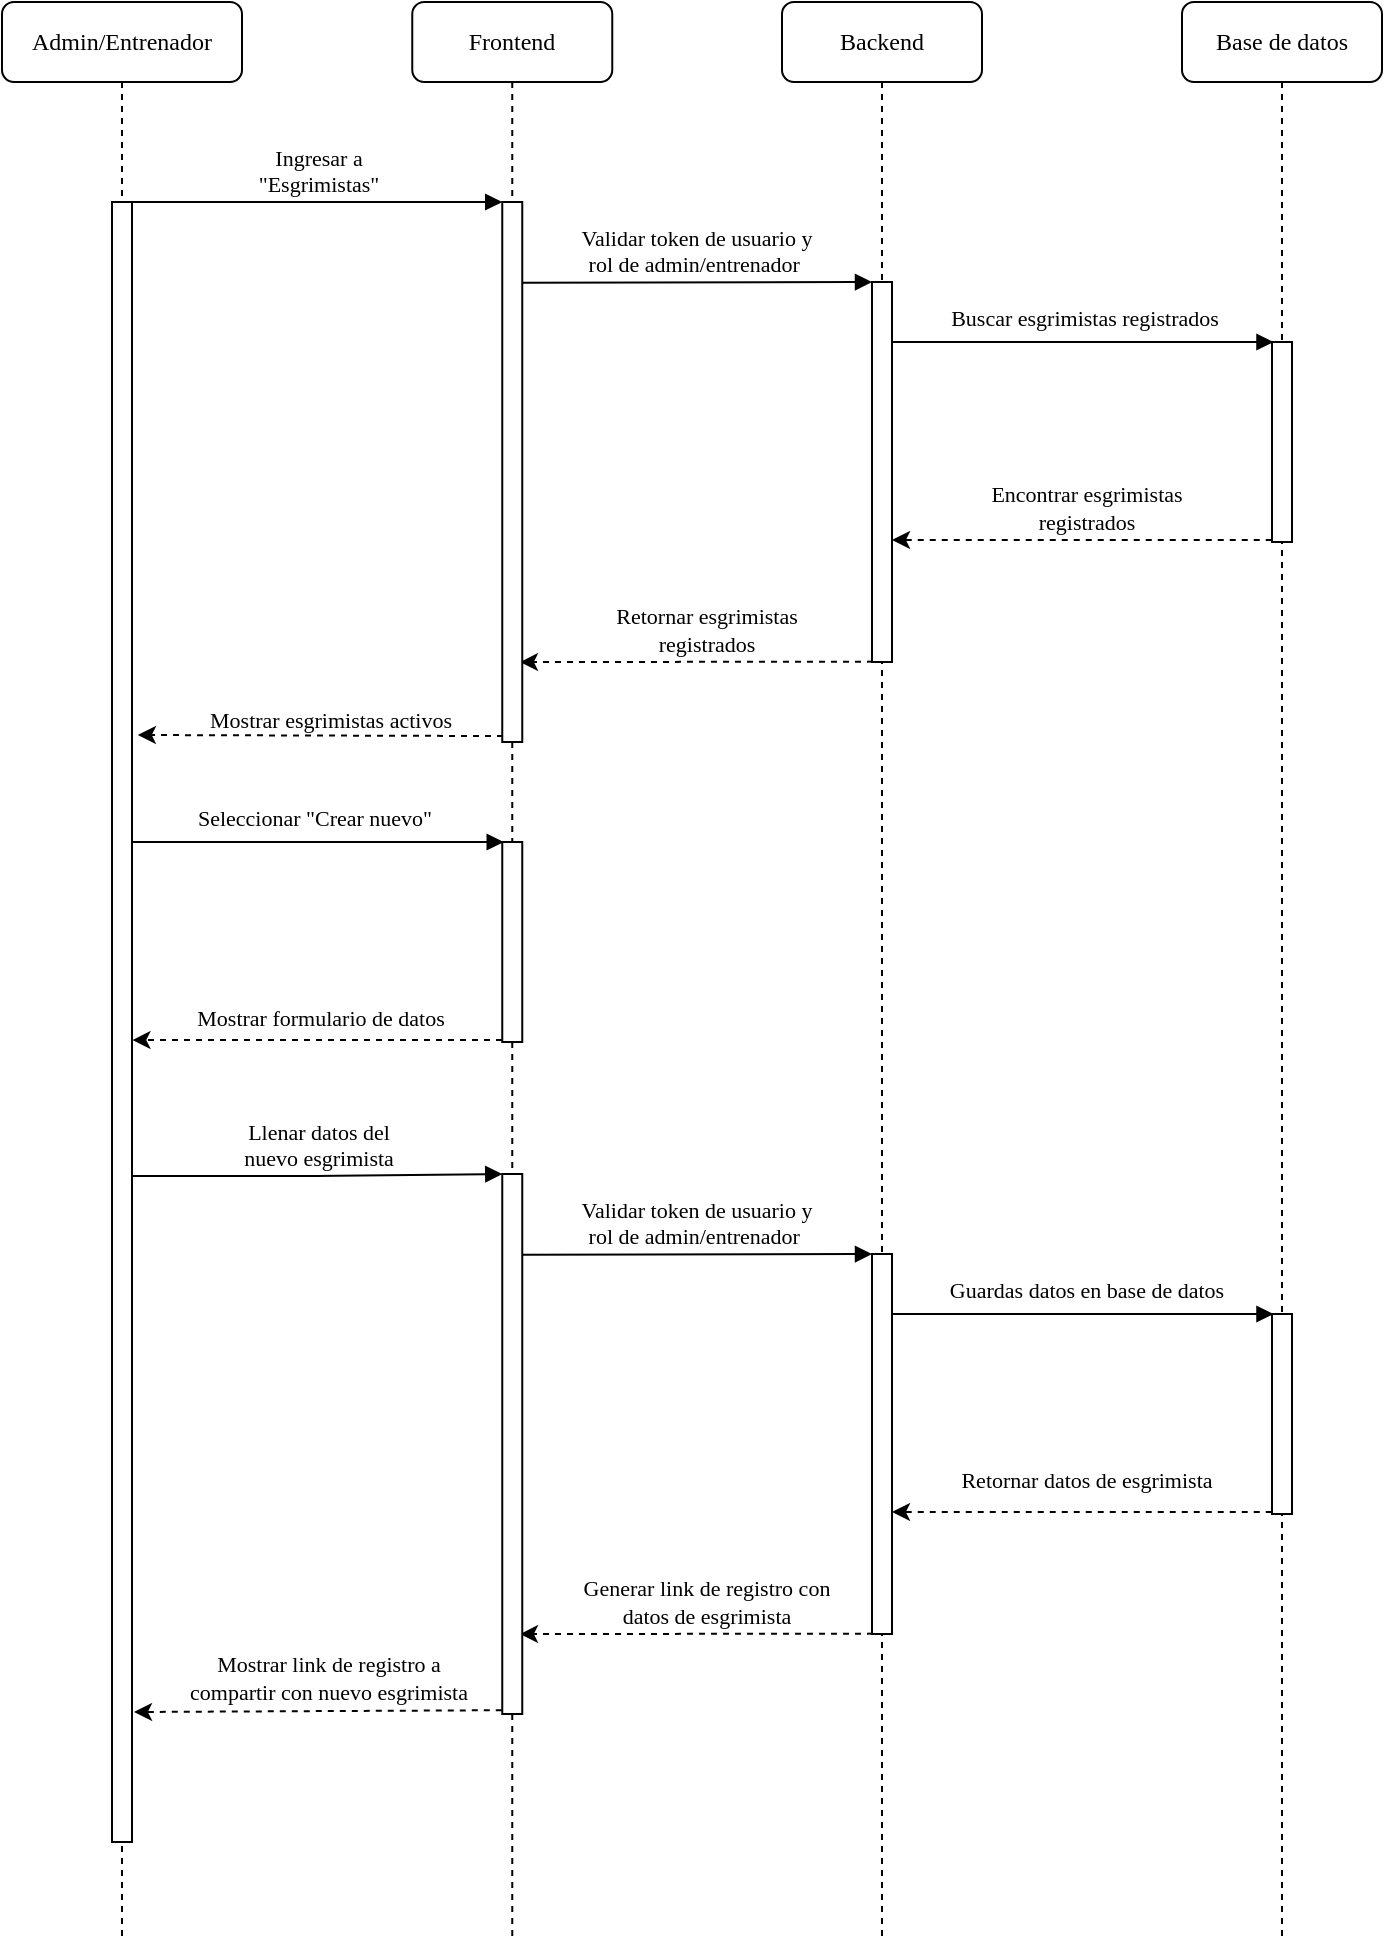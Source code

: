 <mxfile version="21.6.6" type="device" pages="2">
  <diagram id="Gi5_93j05Tq5kSE1P_lF" name="Page-2">
    <mxGraphModel dx="1266" dy="746" grid="1" gridSize="10" guides="1" tooltips="1" connect="1" arrows="1" fold="1" page="1" pageScale="1" pageWidth="850" pageHeight="1100" math="0" shadow="0">
      <root>
        <mxCell id="0" />
        <mxCell id="1" parent="0" />
        <mxCell id="ZZxpTI72Ch4nWyN-9ozh-1" value="Backend" style="shape=umlLifeline;perimeter=lifelinePerimeter;whiteSpace=wrap;html=1;container=1;collapsible=0;recursiveResize=0;outlineConnect=0;rounded=1;shadow=0;comic=0;labelBackgroundColor=none;strokeWidth=1;fontFamily=Verdana;fontSize=12;align=center;" parent="1" vertex="1">
          <mxGeometry x="620" y="270" width="100" height="970" as="geometry" />
        </mxCell>
        <mxCell id="ZZxpTI72Ch4nWyN-9ozh-2" value="" style="html=1;points=[];perimeter=orthogonalPerimeter;rounded=0;shadow=0;comic=0;labelBackgroundColor=none;strokeWidth=1;fontFamily=Verdana;fontSize=12;align=center;" parent="ZZxpTI72Ch4nWyN-9ozh-1" vertex="1">
          <mxGeometry x="45" y="140" width="10" height="190" as="geometry" />
        </mxCell>
        <mxCell id="ZZxpTI72Ch4nWyN-9ozh-6" value="Base de datos" style="shape=umlLifeline;perimeter=lifelinePerimeter;whiteSpace=wrap;html=1;container=1;collapsible=0;recursiveResize=0;outlineConnect=0;rounded=1;shadow=0;comic=0;labelBackgroundColor=none;strokeWidth=1;fontFamily=Verdana;fontSize=12;align=center;" parent="1" vertex="1">
          <mxGeometry x="820" y="270" width="100" height="970" as="geometry" />
        </mxCell>
        <mxCell id="ZZxpTI72Ch4nWyN-9ozh-8" value="" style="html=1;points=[];perimeter=orthogonalPerimeter;rounded=0;shadow=0;comic=0;labelBackgroundColor=none;strokeWidth=1;fontFamily=Verdana;fontSize=12;align=center;" parent="ZZxpTI72Ch4nWyN-9ozh-6" vertex="1">
          <mxGeometry x="45" y="170" width="10" height="100" as="geometry" />
        </mxCell>
        <mxCell id="ZZxpTI72Ch4nWyN-9ozh-11" value="Admin/Entrenador" style="shape=umlLifeline;perimeter=lifelinePerimeter;whiteSpace=wrap;html=1;container=0;collapsible=0;recursiveResize=0;outlineConnect=0;rounded=1;shadow=0;comic=0;labelBackgroundColor=none;strokeWidth=1;fontFamily=Verdana;fontSize=12;align=center;" parent="1" vertex="1">
          <mxGeometry x="230" y="270" width="120" height="970" as="geometry" />
        </mxCell>
        <mxCell id="ZZxpTI72Ch4nWyN-9ozh-13" value="Ingresar a &lt;br style=&quot;font-size: 11px;&quot;&gt;&quot;Esgrimistas&quot;" style="html=1;verticalAlign=bottom;endArrow=block;entryX=0;entryY=0;labelBackgroundColor=none;fontFamily=Verdana;fontSize=11;edgeStyle=elbowEdgeStyle;elbow=vertical;" parent="1" source="ZZxpTI72Ch4nWyN-9ozh-12" target="ZZxpTI72Ch4nWyN-9ozh-22" edge="1">
          <mxGeometry x="-0.001" relative="1" as="geometry">
            <mxPoint x="407" y="380" as="sourcePoint" />
            <mxPoint as="offset" />
          </mxGeometry>
        </mxCell>
        <mxCell id="ZZxpTI72Ch4nWyN-9ozh-14" value="&lt;div style=&quot;font-size: 11px;&quot;&gt;Validar token de usuario y&lt;/div&gt;&lt;div style=&quot;font-size: 11px;&quot;&gt;rol de admin/entrenador&amp;nbsp;&lt;/div&gt;" style="html=1;verticalAlign=bottom;endArrow=block;entryX=0;entryY=0;labelBackgroundColor=none;fontFamily=Verdana;fontSize=11;edgeStyle=elbowEdgeStyle;elbow=vertical;" parent="1" edge="1">
          <mxGeometry relative="1" as="geometry">
            <mxPoint x="490.13" y="410.333" as="sourcePoint" />
            <mxPoint x="665" y="410.0" as="targetPoint" />
          </mxGeometry>
        </mxCell>
        <mxCell id="ZZxpTI72Ch4nWyN-9ozh-15" value="" style="endArrow=classic;html=1;rounded=0;dashed=1;exitX=-0.013;exitY=0.99;exitDx=0;exitDy=0;exitPerimeter=0;" parent="1" source="ZZxpTI72Ch4nWyN-9ozh-8" target="ZZxpTI72Ch4nWyN-9ozh-2" edge="1">
          <mxGeometry width="50" height="50" relative="1" as="geometry">
            <mxPoint x="680" y="590" as="sourcePoint" />
            <mxPoint x="710" y="530" as="targetPoint" />
          </mxGeometry>
        </mxCell>
        <mxCell id="ZZxpTI72Ch4nWyN-9ozh-16" value="Encontrar esgrimistas&lt;br style=&quot;font-size: 11px;&quot;&gt;registrados" style="edgeLabel;html=1;align=center;verticalAlign=middle;resizable=0;points=[];spacing=-4;fontSize=11;fontFamily=Verdana;labelBackgroundColor=none;" parent="ZZxpTI72Ch4nWyN-9ozh-15" vertex="1" connectable="0">
          <mxGeometry x="-0.173" relative="1" as="geometry">
            <mxPoint x="-15" y="-16" as="offset" />
          </mxGeometry>
        </mxCell>
        <mxCell id="ZZxpTI72Ch4nWyN-9ozh-17" value="" style="endArrow=classic;html=1;rounded=0;dashed=1;exitX=0.05;exitY=0.999;exitDx=0;exitDy=0;exitPerimeter=0;entryX=0.885;entryY=0.852;entryDx=0;entryDy=0;entryPerimeter=0;" parent="1" source="ZZxpTI72Ch4nWyN-9ozh-2" target="ZZxpTI72Ch4nWyN-9ozh-22" edge="1">
          <mxGeometry width="50" height="50" relative="1" as="geometry">
            <mxPoint x="669" y="740" as="sourcePoint" />
            <mxPoint x="540" y="630" as="targetPoint" />
          </mxGeometry>
        </mxCell>
        <mxCell id="ZZxpTI72Ch4nWyN-9ozh-18" value="Retornar esgrimistas&lt;br style=&quot;font-size: 11px;&quot;&gt;registrados" style="edgeLabel;html=1;align=center;verticalAlign=middle;resizable=0;points=[];spacing=-4;fontFamily=Verdana;fontSize=11;labelBackgroundColor=none;" parent="ZZxpTI72Ch4nWyN-9ozh-17" vertex="1" connectable="0">
          <mxGeometry x="-0.173" relative="1" as="geometry">
            <mxPoint x="-11" y="-16" as="offset" />
          </mxGeometry>
        </mxCell>
        <mxCell id="ZZxpTI72Ch4nWyN-9ozh-21" value="Frontend" style="shape=umlLifeline;perimeter=lifelinePerimeter;whiteSpace=wrap;html=1;container=1;collapsible=0;recursiveResize=0;outlineConnect=0;rounded=1;shadow=0;comic=0;labelBackgroundColor=none;strokeWidth=1;fontFamily=Verdana;fontSize=12;align=center;" parent="1" vertex="1">
          <mxGeometry x="435.13" y="270" width="100" height="970" as="geometry" />
        </mxCell>
        <mxCell id="ZZxpTI72Ch4nWyN-9ozh-22" value="" style="html=1;points=[];perimeter=orthogonalPerimeter;rounded=0;shadow=0;comic=0;labelBackgroundColor=none;strokeWidth=1;fontFamily=Verdana;fontSize=12;align=center;" parent="ZZxpTI72Ch4nWyN-9ozh-21" vertex="1">
          <mxGeometry x="45" y="100" width="10" height="270" as="geometry" />
        </mxCell>
        <mxCell id="ZZxpTI72Ch4nWyN-9ozh-51" value="" style="html=1;points=[];perimeter=orthogonalPerimeter;rounded=0;shadow=0;comic=0;labelBackgroundColor=none;strokeWidth=1;fontFamily=Verdana;fontSize=12;align=center;" parent="ZZxpTI72Ch4nWyN-9ozh-21" vertex="1">
          <mxGeometry x="45" y="420" width="10" height="100" as="geometry" />
        </mxCell>
        <mxCell id="ZZxpTI72Ch4nWyN-9ozh-54" value="Seleccionar &quot;Crear nuevo&quot;" style="html=1;verticalAlign=bottom;endArrow=block;labelBackgroundColor=none;fontFamily=Verdana;fontSize=11;edgeStyle=elbowEdgeStyle;elbow=vertical;entryX=0.074;entryY=0.427;entryDx=0;entryDy=0;entryPerimeter=0;spacingTop=0;spacing=-5;" parent="ZZxpTI72Ch4nWyN-9ozh-21" edge="1">
          <mxGeometry x="0.006" y="10" relative="1" as="geometry">
            <mxPoint x="-145" y="420" as="sourcePoint" />
            <mxPoint x="45.74" y="420.05" as="targetPoint" />
            <mxPoint as="offset" />
          </mxGeometry>
        </mxCell>
        <mxCell id="ZZxpTI72Ch4nWyN-9ozh-32" value="" style="endArrow=classic;html=1;rounded=0;dashed=1;exitX=0.039;exitY=0.989;exitDx=0;exitDy=0;exitPerimeter=0;entryX=1.291;entryY=0.325;entryDx=0;entryDy=0;entryPerimeter=0;" parent="1" source="ZZxpTI72Ch4nWyN-9ozh-22" target="ZZxpTI72Ch4nWyN-9ozh-12" edge="1">
          <mxGeometry width="50" height="50" relative="1" as="geometry">
            <mxPoint x="460" y="640" as="sourcePoint" />
            <mxPoint x="337" y="910" as="targetPoint" />
          </mxGeometry>
        </mxCell>
        <mxCell id="ZZxpTI72Ch4nWyN-9ozh-33" value="Mostrar esgrimistas activos" style="edgeLabel;html=1;align=center;verticalAlign=middle;resizable=0;points=[];spacing=-4;labelBackgroundColor=none;fontFamily=Verdana;fontSize=11;" parent="ZZxpTI72Ch4nWyN-9ozh-32" vertex="1" connectable="0">
          <mxGeometry x="-0.173" relative="1" as="geometry">
            <mxPoint x="-11" y="-8" as="offset" />
          </mxGeometry>
        </mxCell>
        <mxCell id="ZZxpTI72Ch4nWyN-9ozh-12" value="" style="html=1;points=[];perimeter=orthogonalPerimeter;rounded=0;shadow=0;comic=0;labelBackgroundColor=none;strokeWidth=1;fontFamily=Verdana;fontSize=12;align=center;" parent="1" vertex="1">
          <mxGeometry x="285" y="370" width="10" height="820" as="geometry" />
        </mxCell>
        <mxCell id="ZZxpTI72Ch4nWyN-9ozh-7" value="Buscar esgrimistas registrados" style="html=1;verticalAlign=bottom;endArrow=block;labelBackgroundColor=none;fontFamily=Verdana;fontSize=11;edgeStyle=elbowEdgeStyle;elbow=vertical;entryX=0.074;entryY=0.427;entryDx=0;entryDy=0;entryPerimeter=0;spacingTop=0;spacing=-5;" parent="1" source="ZZxpTI72Ch4nWyN-9ozh-2" edge="1">
          <mxGeometry x="0.005" y="10" relative="1" as="geometry">
            <mxPoint x="669.63" y="440.002" as="sourcePoint" />
            <mxPoint x="865.74" y="440.05" as="targetPoint" />
            <mxPoint as="offset" />
          </mxGeometry>
        </mxCell>
        <mxCell id="ZZxpTI72Ch4nWyN-9ozh-35" value="" style="html=1;points=[];perimeter=orthogonalPerimeter;rounded=0;shadow=0;comic=0;labelBackgroundColor=none;strokeWidth=1;fontFamily=Verdana;fontSize=12;align=center;" parent="1" vertex="1">
          <mxGeometry x="665" y="896" width="10" height="190" as="geometry" />
        </mxCell>
        <mxCell id="ZZxpTI72Ch4nWyN-9ozh-36" value="" style="html=1;points=[];perimeter=orthogonalPerimeter;rounded=0;shadow=0;comic=0;labelBackgroundColor=none;strokeWidth=1;fontFamily=Verdana;fontSize=12;align=center;" parent="1" vertex="1">
          <mxGeometry x="865" y="926" width="10" height="100" as="geometry" />
        </mxCell>
        <mxCell id="ZZxpTI72Ch4nWyN-9ozh-37" value="Llenar datos del&lt;br style=&quot;font-size: 11px;&quot;&gt;nuevo esgrimista" style="html=1;verticalAlign=bottom;endArrow=block;entryX=0;entryY=0;labelBackgroundColor=none;fontFamily=Verdana;fontSize=11;edgeStyle=elbowEdgeStyle;elbow=horizontal;" parent="1" target="ZZxpTI72Ch4nWyN-9ozh-43" edge="1">
          <mxGeometry x="-0.006" relative="1" as="geometry">
            <mxPoint x="295" y="857" as="sourcePoint" />
            <mxPoint as="offset" />
          </mxGeometry>
        </mxCell>
        <mxCell id="ZZxpTI72Ch4nWyN-9ozh-38" value="&lt;div style=&quot;font-size: 11px;&quot;&gt;&lt;div style=&quot;font-size: 11px;&quot;&gt;Validar token de usuario y&lt;/div&gt;&lt;div style=&quot;font-size: 11px;&quot;&gt;rol de admin/entrenador&amp;nbsp;&lt;/div&gt;&lt;/div&gt;" style="html=1;verticalAlign=bottom;endArrow=block;entryX=0;entryY=0;labelBackgroundColor=none;fontFamily=Verdana;fontSize=11;edgeStyle=elbowEdgeStyle;elbow=vertical;" parent="1" edge="1">
          <mxGeometry relative="1" as="geometry">
            <mxPoint x="490.13" y="896.333" as="sourcePoint" />
            <mxPoint x="665" y="896.0" as="targetPoint" />
          </mxGeometry>
        </mxCell>
        <mxCell id="ZZxpTI72Ch4nWyN-9ozh-39" value="" style="endArrow=classic;html=1;rounded=0;dashed=1;exitX=-0.013;exitY=0.99;exitDx=0;exitDy=0;exitPerimeter=0;" parent="1" source="ZZxpTI72Ch4nWyN-9ozh-36" target="ZZxpTI72Ch4nWyN-9ozh-35" edge="1">
          <mxGeometry width="50" height="50" relative="1" as="geometry">
            <mxPoint x="680" y="1076" as="sourcePoint" />
            <mxPoint x="710" y="1016" as="targetPoint" />
          </mxGeometry>
        </mxCell>
        <mxCell id="ZZxpTI72Ch4nWyN-9ozh-40" value="Retornar datos de esgrimista" style="edgeLabel;html=1;align=center;verticalAlign=middle;resizable=0;points=[];spacing=-4;fontSize=11;fontFamily=Verdana;labelBackgroundColor=none;" parent="ZZxpTI72Ch4nWyN-9ozh-39" vertex="1" connectable="0">
          <mxGeometry x="-0.173" relative="1" as="geometry">
            <mxPoint x="-15" y="-16" as="offset" />
          </mxGeometry>
        </mxCell>
        <mxCell id="ZZxpTI72Ch4nWyN-9ozh-41" value="" style="endArrow=classic;html=1;rounded=0;dashed=1;exitX=0.05;exitY=0.999;exitDx=0;exitDy=0;exitPerimeter=0;entryX=0.885;entryY=0.852;entryDx=0;entryDy=0;entryPerimeter=0;" parent="1" source="ZZxpTI72Ch4nWyN-9ozh-35" target="ZZxpTI72Ch4nWyN-9ozh-43" edge="1">
          <mxGeometry width="50" height="50" relative="1" as="geometry">
            <mxPoint x="669" y="1226" as="sourcePoint" />
            <mxPoint x="540" y="1116" as="targetPoint" />
          </mxGeometry>
        </mxCell>
        <mxCell id="ZZxpTI72Ch4nWyN-9ozh-42" value="Generar link de registro con&lt;br style=&quot;border-color: var(--border-color); font-size: 11px;&quot;&gt;&lt;span style=&quot;background-color: rgb(255, 255, 255); font-size: 11px;&quot;&gt;datos de esgrimista&lt;/span&gt;" style="edgeLabel;html=1;align=center;verticalAlign=middle;resizable=0;points=[];spacing=-4;fontFamily=Verdana;fontSize=11;labelBackgroundColor=none;" parent="ZZxpTI72Ch4nWyN-9ozh-41" vertex="1" connectable="0">
          <mxGeometry x="-0.173" relative="1" as="geometry">
            <mxPoint x="-11" y="-16" as="offset" />
          </mxGeometry>
        </mxCell>
        <mxCell id="ZZxpTI72Ch4nWyN-9ozh-43" value="" style="html=1;points=[];perimeter=orthogonalPerimeter;rounded=0;shadow=0;comic=0;labelBackgroundColor=none;strokeWidth=1;fontFamily=Verdana;fontSize=12;align=center;" parent="1" vertex="1">
          <mxGeometry x="480.13" y="856" width="10" height="270" as="geometry" />
        </mxCell>
        <mxCell id="ZZxpTI72Ch4nWyN-9ozh-44" value="" style="endArrow=classic;html=1;rounded=0;dashed=1;exitX=-0.024;exitY=0.993;exitDx=0;exitDy=0;exitPerimeter=0;entryX=1.149;entryY=0.456;entryDx=0;entryDy=0;entryPerimeter=0;" parent="1" source="ZZxpTI72Ch4nWyN-9ozh-43" edge="1">
          <mxGeometry width="50" height="50" relative="1" as="geometry">
            <mxPoint x="471.25" y="1396" as="sourcePoint" />
            <mxPoint x="296" y="1125" as="targetPoint" />
          </mxGeometry>
        </mxCell>
        <mxCell id="ZZxpTI72Ch4nWyN-9ozh-45" value="Mostrar link de registro a &lt;br style=&quot;font-size: 11px;&quot;&gt;compartir&amp;nbsp;&lt;span style=&quot;background-color: rgb(255, 255, 255); font-size: 11px;&quot;&gt;con nuevo esgrimista&lt;/span&gt;" style="edgeLabel;html=1;align=center;verticalAlign=middle;resizable=0;points=[];spacing=-4;labelBackgroundColor=none;fontFamily=Verdana;fontSize=11;" parent="ZZxpTI72Ch4nWyN-9ozh-44" vertex="1" connectable="0">
          <mxGeometry x="-0.173" relative="1" as="geometry">
            <mxPoint x="-11" y="-17" as="offset" />
          </mxGeometry>
        </mxCell>
        <mxCell id="ZZxpTI72Ch4nWyN-9ozh-46" value="Guardas datos en base de datos" style="html=1;verticalAlign=bottom;endArrow=block;labelBackgroundColor=none;fontFamily=Verdana;fontSize=11;edgeStyle=elbowEdgeStyle;elbow=vertical;entryX=0.074;entryY=0.427;entryDx=0;entryDy=0;entryPerimeter=0;spacingTop=0;spacing=-5;" parent="1" source="ZZxpTI72Ch4nWyN-9ozh-35" edge="1">
          <mxGeometry x="0.009" y="10" relative="1" as="geometry">
            <mxPoint x="669.63" y="926.002" as="sourcePoint" />
            <mxPoint x="865.74" y="926.05" as="targetPoint" />
            <mxPoint as="offset" />
          </mxGeometry>
        </mxCell>
        <mxCell id="ZZxpTI72Ch4nWyN-9ozh-52" value="" style="endArrow=classic;html=1;rounded=0;dashed=1;exitX=-0.013;exitY=0.99;exitDx=0;exitDy=0;exitPerimeter=0;entryX=1.02;entryY=0.511;entryDx=0;entryDy=0;entryPerimeter=0;fontFamily=Verdana;fontSize=11;" parent="1" source="ZZxpTI72Ch4nWyN-9ozh-51" target="ZZxpTI72Ch4nWyN-9ozh-12" edge="1">
          <mxGeometry width="50" height="50" relative="1" as="geometry">
            <mxPoint x="295.13" y="840" as="sourcePoint" />
            <mxPoint x="290.13" y="789" as="targetPoint" />
          </mxGeometry>
        </mxCell>
        <mxCell id="ZZxpTI72Ch4nWyN-9ozh-53" value="Mostrar formulario de datos" style="edgeLabel;html=1;align=center;verticalAlign=middle;resizable=0;points=[];spacing=-4;fontSize=11;fontFamily=Verdana;labelBackgroundColor=none;" parent="ZZxpTI72Ch4nWyN-9ozh-52" vertex="1" connectable="0">
          <mxGeometry x="-0.173" relative="1" as="geometry">
            <mxPoint x="-15" y="-11" as="offset" />
          </mxGeometry>
        </mxCell>
      </root>
    </mxGraphModel>
  </diagram>
  <diagram name="Page-1" id="13e1069c-82ec-6db2-03f1-153e76fe0fe0">
    <mxGraphModel dx="1593" dy="730" grid="1" gridSize="10" guides="1" tooltips="1" connect="1" arrows="1" fold="1" page="1" pageScale="1" pageWidth="1100" pageHeight="850" background="none" math="0" shadow="0">
      <root>
        <mxCell id="0" />
        <mxCell id="1" parent="0" />
        <mxCell id="uzCU6W1hhLXV2Dqmxckp-35" value="Backend" style="shape=umlLifeline;perimeter=lifelinePerimeter;whiteSpace=wrap;html=1;container=1;collapsible=0;recursiveResize=0;outlineConnect=0;rounded=1;shadow=0;comic=0;labelBackgroundColor=none;strokeWidth=1;fontFamily=Verdana;fontSize=12;align=center;" vertex="1" parent="1">
          <mxGeometry x="620" y="270" width="100" height="720" as="geometry" />
        </mxCell>
        <mxCell id="uzCU6W1hhLXV2Dqmxckp-36" value="" style="html=1;points=[];perimeter=orthogonalPerimeter;rounded=0;shadow=0;comic=0;labelBackgroundColor=none;strokeWidth=1;fontFamily=Verdana;fontSize=12;align=center;" vertex="1" parent="uzCU6W1hhLXV2Dqmxckp-35">
          <mxGeometry x="45" y="200" width="10" height="300" as="geometry" />
        </mxCell>
        <mxCell id="uzCU6W1hhLXV2Dqmxckp-37" value="" style="html=1;points=[];perimeter=orthogonalPerimeter;rounded=0;shadow=0;comic=0;labelBackgroundColor=none;strokeWidth=1;fontFamily=Verdana;fontSize=12;align=center;" vertex="1" parent="uzCU6W1hhLXV2Dqmxckp-35">
          <mxGeometry x="50" y="230" width="10" height="50" as="geometry" />
        </mxCell>
        <mxCell id="uzCU6W1hhLXV2Dqmxckp-38" value="" style="endArrow=classic;html=1;rounded=0;entryX=1.019;entryY=0.192;entryDx=0;entryDy=0;entryPerimeter=0;edgeStyle=orthogonalEdgeStyle;curved=1;" edge="1" parent="uzCU6W1hhLXV2Dqmxckp-35" target="uzCU6W1hhLXV2Dqmxckp-37">
          <mxGeometry width="50" height="50" relative="1" as="geometry">
            <mxPoint x="55" y="210" as="sourcePoint" />
            <mxPoint x="116" y="245" as="targetPoint" />
            <Array as="points">
              <mxPoint x="90" y="210" />
              <mxPoint x="90" y="240" />
              <mxPoint x="60" y="240" />
            </Array>
          </mxGeometry>
        </mxCell>
        <mxCell id="uzCU6W1hhLXV2Dqmxckp-39" value="analizar poses &lt;br&gt;con AI" style="edgeLabel;html=1;align=center;verticalAlign=middle;resizable=0;points=[];" vertex="1" connectable="0" parent="uzCU6W1hhLXV2Dqmxckp-38">
          <mxGeometry x="0.157" y="2" relative="1" as="geometry">
            <mxPoint x="38" y="-3" as="offset" />
          </mxGeometry>
        </mxCell>
        <mxCell id="uzCU6W1hhLXV2Dqmxckp-40" value="Base de datos" style="shape=umlLifeline;perimeter=lifelinePerimeter;whiteSpace=wrap;html=1;container=1;collapsible=0;recursiveResize=0;outlineConnect=0;rounded=1;shadow=0;comic=0;labelBackgroundColor=none;strokeWidth=1;fontFamily=Verdana;fontSize=12;align=center;" vertex="1" parent="1">
          <mxGeometry x="770" y="270" width="100" height="720" as="geometry" />
        </mxCell>
        <mxCell id="uzCU6W1hhLXV2Dqmxckp-41" value="obtener &lt;br&gt;movimiento &lt;br&gt;correcto" style="html=1;verticalAlign=bottom;endArrow=block;labelBackgroundColor=none;fontFamily=Verdana;fontSize=12;edgeStyle=elbowEdgeStyle;elbow=vertical;entryX=-0.042;entryY=0.002;entryDx=0;entryDy=0;entryPerimeter=0;spacingTop=0;spacing=-5;exitX=0.994;exitY=0.332;exitDx=0;exitDy=0;exitPerimeter=0;" edge="1" parent="uzCU6W1hhLXV2Dqmxckp-40" source="uzCU6W1hhLXV2Dqmxckp-36">
          <mxGeometry x="0.002" y="-40" relative="1" as="geometry">
            <mxPoint x="-85" y="300.286" as="sourcePoint" />
            <mxPoint x="44.58" y="300.1" as="targetPoint" />
            <mxPoint as="offset" />
          </mxGeometry>
        </mxCell>
        <mxCell id="uzCU6W1hhLXV2Dqmxckp-42" value="" style="html=1;points=[];perimeter=orthogonalPerimeter;rounded=0;shadow=0;comic=0;labelBackgroundColor=none;strokeWidth=1;fontFamily=Verdana;fontSize=12;align=center;" vertex="1" parent="uzCU6W1hhLXV2Dqmxckp-40">
          <mxGeometry x="45" y="300" width="10" height="80" as="geometry" />
        </mxCell>
        <mxCell id="uzCU6W1hhLXV2Dqmxckp-43" value="guardar error &lt;br&gt;cometido" style="html=1;verticalAlign=bottom;endArrow=block;labelBackgroundColor=none;fontFamily=Verdana;fontSize=12;edgeStyle=elbowEdgeStyle;elbow=vertical;entryX=-0.042;entryY=0.002;entryDx=0;entryDy=0;entryPerimeter=0;spacingTop=0;spacing=-3;exitX=1.038;exitY=0.767;exitDx=0;exitDy=0;exitPerimeter=0;" edge="1" parent="uzCU6W1hhLXV2Dqmxckp-40" source="uzCU6W1hhLXV2Dqmxckp-36">
          <mxGeometry x="-0.002" y="-30" relative="1" as="geometry">
            <mxPoint x="-84.58" y="430.186" as="sourcePoint" />
            <mxPoint x="45.0" y="430" as="targetPoint" />
            <mxPoint as="offset" />
          </mxGeometry>
        </mxCell>
        <mxCell id="uzCU6W1hhLXV2Dqmxckp-44" value="" style="html=1;points=[];perimeter=orthogonalPerimeter;rounded=0;shadow=0;comic=0;labelBackgroundColor=none;strokeWidth=1;fontFamily=Verdana;fontSize=12;align=center;" vertex="1" parent="uzCU6W1hhLXV2Dqmxckp-40">
          <mxGeometry x="45" y="430" width="10" height="40" as="geometry" />
        </mxCell>
        <mxCell id="uzCU6W1hhLXV2Dqmxckp-45" value="Esgrimista" style="shape=umlLifeline;perimeter=lifelinePerimeter;whiteSpace=wrap;html=1;container=1;collapsible=0;recursiveResize=0;outlineConnect=0;rounded=1;shadow=0;comic=0;labelBackgroundColor=none;strokeWidth=1;fontFamily=Verdana;fontSize=12;align=center;" vertex="1" parent="1">
          <mxGeometry x="320" y="270" width="100" height="720" as="geometry" />
        </mxCell>
        <mxCell id="uzCU6W1hhLXV2Dqmxckp-46" value="" style="html=1;points=[];perimeter=orthogonalPerimeter;rounded=0;shadow=0;comic=0;labelBackgroundColor=none;strokeWidth=1;fontFamily=Verdana;fontSize=12;align=center;" vertex="1" parent="uzCU6W1hhLXV2Dqmxckp-45">
          <mxGeometry x="45" y="100" width="10" height="590" as="geometry" />
        </mxCell>
        <mxCell id="uzCU6W1hhLXV2Dqmxckp-47" value="iniciar &lt;br&gt;entrenamiento" style="html=1;verticalAlign=bottom;endArrow=block;entryX=0;entryY=0;labelBackgroundColor=none;fontFamily=Verdana;fontSize=12;edgeStyle=elbowEdgeStyle;elbow=vertical;" edge="1" parent="1" source="uzCU6W1hhLXV2Dqmxckp-46" target="uzCU6W1hhLXV2Dqmxckp-56">
          <mxGeometry relative="1" as="geometry">
            <mxPoint x="440" y="380" as="sourcePoint" />
          </mxGeometry>
        </mxCell>
        <mxCell id="uzCU6W1hhLXV2Dqmxckp-48" value="enviar poses &lt;br&gt;detectadas" style="html=1;verticalAlign=bottom;endArrow=block;entryX=0;entryY=0;labelBackgroundColor=none;fontFamily=Verdana;fontSize=12;edgeStyle=elbowEdgeStyle;elbow=vertical;" edge="1" parent="1">
          <mxGeometry relative="1" as="geometry">
            <mxPoint x="515" y="470.286" as="sourcePoint" />
            <mxPoint x="665" y="470.0" as="targetPoint" />
          </mxGeometry>
        </mxCell>
        <mxCell id="uzCU6W1hhLXV2Dqmxckp-49" value="" style="endArrow=classic;html=1;rounded=0;dashed=1;exitX=-0.013;exitY=0.99;exitDx=0;exitDy=0;exitPerimeter=0;entryX=1.072;entryY=0.599;entryDx=0;entryDy=0;entryPerimeter=0;" edge="1" parent="1" source="uzCU6W1hhLXV2Dqmxckp-42" target="uzCU6W1hhLXV2Dqmxckp-36">
          <mxGeometry width="50" height="50" relative="1" as="geometry">
            <mxPoint x="680" y="590" as="sourcePoint" />
            <mxPoint x="730" y="540" as="targetPoint" />
          </mxGeometry>
        </mxCell>
        <mxCell id="uzCU6W1hhLXV2Dqmxckp-50" value="movimiento &lt;br&gt;correcto" style="edgeLabel;html=1;align=center;verticalAlign=middle;resizable=0;points=[];spacing=-4;" vertex="1" connectable="0" parent="uzCU6W1hhLXV2Dqmxckp-49">
          <mxGeometry x="-0.173" relative="1" as="geometry">
            <mxPoint x="-6" y="17" as="offset" />
          </mxGeometry>
        </mxCell>
        <mxCell id="uzCU6W1hhLXV2Dqmxckp-51" value="" style="endArrow=classic;html=1;rounded=0;dashed=1;exitX=0.05;exitY=0.999;exitDx=0;exitDy=0;exitPerimeter=0;entryX=1.043;entryY=0.728;entryDx=0;entryDy=0;entryPerimeter=0;" edge="1" parent="1" source="uzCU6W1hhLXV2Dqmxckp-36" target="uzCU6W1hhLXV2Dqmxckp-56">
          <mxGeometry width="50" height="50" relative="1" as="geometry">
            <mxPoint x="669" y="740" as="sourcePoint" />
            <mxPoint x="520" y="740" as="targetPoint" />
          </mxGeometry>
        </mxCell>
        <mxCell id="uzCU6W1hhLXV2Dqmxckp-52" value="resultado de análisis" style="edgeLabel;html=1;align=center;verticalAlign=middle;resizable=0;points=[];spacing=-4;" vertex="1" connectable="0" parent="uzCU6W1hhLXV2Dqmxckp-51">
          <mxGeometry x="-0.173" relative="1" as="geometry">
            <mxPoint x="-9" y="9" as="offset" />
          </mxGeometry>
        </mxCell>
        <mxCell id="uzCU6W1hhLXV2Dqmxckp-53" value="opt" style="shape=umlFrame;whiteSpace=wrap;html=1;pointerEvents=0;width=40;height=20;" vertex="1" parent="1">
          <mxGeometry x="610" y="560" width="240" height="190" as="geometry" />
        </mxCell>
        <mxCell id="uzCU6W1hhLXV2Dqmxckp-54" value="Se almacena y retorna el error cometido solo de existirlo" style="shape=note;whiteSpace=wrap;html=1;backgroundOutline=1;darkOpacity=0.05;size=15;" vertex="1" parent="1">
          <mxGeometry x="870" y="600" width="120" height="80" as="geometry" />
        </mxCell>
        <mxCell id="uzCU6W1hhLXV2Dqmxckp-55" value="Frontend" style="shape=umlLifeline;perimeter=lifelinePerimeter;whiteSpace=wrap;html=1;container=1;collapsible=0;recursiveResize=0;outlineConnect=0;rounded=1;shadow=0;comic=0;labelBackgroundColor=none;strokeWidth=1;fontFamily=Verdana;fontSize=12;align=center;" vertex="1" parent="1">
          <mxGeometry x="468.13" y="270" width="100" height="720" as="geometry" />
        </mxCell>
        <mxCell id="uzCU6W1hhLXV2Dqmxckp-56" value="" style="html=1;points=[];perimeter=orthogonalPerimeter;rounded=0;shadow=0;comic=0;labelBackgroundColor=none;strokeWidth=1;fontFamily=Verdana;fontSize=12;align=center;" vertex="1" parent="uzCU6W1hhLXV2Dqmxckp-55">
          <mxGeometry x="45" y="100" width="10" height="550" as="geometry" />
        </mxCell>
        <mxCell id="uzCU6W1hhLXV2Dqmxckp-57" value="" style="html=1;points=[];perimeter=orthogonalPerimeter;rounded=0;shadow=0;comic=0;labelBackgroundColor=none;strokeWidth=1;fontFamily=Verdana;fontSize=12;align=center;" vertex="1" parent="uzCU6W1hhLXV2Dqmxckp-55">
          <mxGeometry x="50" y="130" width="10" height="50" as="geometry" />
        </mxCell>
        <mxCell id="uzCU6W1hhLXV2Dqmxckp-58" value="" style="endArrow=classic;html=1;rounded=0;exitX=0.994;exitY=0.019;exitDx=0;exitDy=0;exitPerimeter=0;entryX=1.103;entryY=0.299;entryDx=0;entryDy=0;entryPerimeter=0;edgeStyle=orthogonalEdgeStyle;curved=1;" edge="1" parent="uzCU6W1hhLXV2Dqmxckp-55" source="uzCU6W1hhLXV2Dqmxckp-56" target="uzCU6W1hhLXV2Dqmxckp-57">
          <mxGeometry width="50" height="50" relative="1" as="geometry">
            <mxPoint x="120" y="200" as="sourcePoint" />
            <mxPoint x="170" y="150" as="targetPoint" />
            <Array as="points">
              <mxPoint x="80" y="111" />
              <mxPoint x="80" y="145" />
            </Array>
          </mxGeometry>
        </mxCell>
        <mxCell id="uzCU6W1hhLXV2Dqmxckp-59" value="capturar &lt;br&gt;poses con AI" style="edgeLabel;html=1;align=center;verticalAlign=middle;resizable=0;points=[];" vertex="1" connectable="0" parent="uzCU6W1hhLXV2Dqmxckp-58">
          <mxGeometry x="0.157" y="2" relative="1" as="geometry">
            <mxPoint x="34" y="-3" as="offset" />
          </mxGeometry>
        </mxCell>
        <mxCell id="uzCU6W1hhLXV2Dqmxckp-60" value="alt" style="shape=umlFrame;whiteSpace=wrap;html=1;pointerEvents=0;width=40;height=20;" vertex="1" parent="1">
          <mxGeometry x="310" y="790" width="230" height="160" as="geometry" />
        </mxCell>
        <mxCell id="uzCU6W1hhLXV2Dqmxckp-61" value="" style="endArrow=classic;html=1;rounded=0;dashed=1;exitX=0.025;exitY=0.837;exitDx=0;exitDy=0;exitPerimeter=0;entryX=1.08;entryY=0.78;entryDx=0;entryDy=0;entryPerimeter=0;" edge="1" parent="1" source="uzCU6W1hhLXV2Dqmxckp-56" target="uzCU6W1hhLXV2Dqmxckp-46">
          <mxGeometry width="50" height="50" relative="1" as="geometry">
            <mxPoint x="505.5" y="830" as="sourcePoint" />
            <mxPoint x="380" y="830" as="targetPoint" />
          </mxGeometry>
        </mxCell>
        <mxCell id="uzCU6W1hhLXV2Dqmxckp-62" value="pausar, mostrar error &lt;br&gt;y forma correcta" style="edgeLabel;html=1;align=center;verticalAlign=middle;resizable=0;points=[];spacing=-4;" vertex="1" connectable="0" parent="uzCU6W1hhLXV2Dqmxckp-61">
          <mxGeometry x="-0.173" relative="1" as="geometry">
            <mxPoint x="-11" y="16" as="offset" />
          </mxGeometry>
        </mxCell>
        <mxCell id="uzCU6W1hhLXV2Dqmxckp-63" value="" style="endArrow=none;dashed=1;html=1;strokeWidth=2;rounded=0;exitX=0.001;exitY=0.609;exitDx=0;exitDy=0;exitPerimeter=0;entryX=0.996;entryY=0.618;entryDx=0;entryDy=0;entryPerimeter=0;" edge="1" parent="1">
          <mxGeometry width="50" height="50" relative="1" as="geometry">
            <mxPoint x="310.23" y="876.17" as="sourcePoint" />
            <mxPoint x="539.08" y="877.34" as="targetPoint" />
          </mxGeometry>
        </mxCell>
        <mxCell id="uzCU6W1hhLXV2Dqmxckp-64" value="[se comete error]" style="text;html=1;strokeColor=none;fillColor=none;align=center;verticalAlign=middle;whiteSpace=wrap;rounded=0;fontStyle=1" vertex="1" parent="1">
          <mxGeometry x="378.5" y="790" width="102.5" height="20" as="geometry" />
        </mxCell>
        <mxCell id="uzCU6W1hhLXV2Dqmxckp-65" value="[no hay error]" style="text;html=1;strokeColor=none;fillColor=none;align=center;verticalAlign=middle;whiteSpace=wrap;rounded=0;fontStyle=1" vertex="1" parent="1">
          <mxGeometry x="381.88" y="881" width="86.25" height="20" as="geometry" />
        </mxCell>
        <mxCell id="uzCU6W1hhLXV2Dqmxckp-66" value="" style="endArrow=classic;html=1;rounded=0;dashed=1;exitX=-0.024;exitY=0.993;exitDx=0;exitDy=0;exitPerimeter=0;entryX=1.051;entryY=0.927;entryDx=0;entryDy=0;entryPerimeter=0;" edge="1" parent="1" source="uzCU6W1hhLXV2Dqmxckp-56" target="uzCU6W1hhLXV2Dqmxckp-46">
          <mxGeometry width="50" height="50" relative="1" as="geometry">
            <mxPoint x="504.25" y="910" as="sourcePoint" />
            <mxPoint x="370" y="910" as="targetPoint" />
          </mxGeometry>
        </mxCell>
        <mxCell id="uzCU6W1hhLXV2Dqmxckp-67" value="continuar &lt;br&gt;entrenamiento" style="edgeLabel;html=1;align=center;verticalAlign=middle;resizable=0;points=[];spacing=-4;" vertex="1" connectable="0" parent="uzCU6W1hhLXV2Dqmxckp-66">
          <mxGeometry x="-0.173" relative="1" as="geometry">
            <mxPoint x="-11" y="15" as="offset" />
          </mxGeometry>
        </mxCell>
        <mxCell id="uzCU6W1hhLXV2Dqmxckp-68" value="Si el backend detectó un error, mostrarlo; si no, continuar entrenando" style="shape=note;whiteSpace=wrap;html=1;backgroundOutline=1;darkOpacity=0.05;size=15;" vertex="1" parent="1">
          <mxGeometry x="230" y="690" width="120" height="90" as="geometry" />
        </mxCell>
      </root>
    </mxGraphModel>
  </diagram>
</mxfile>
